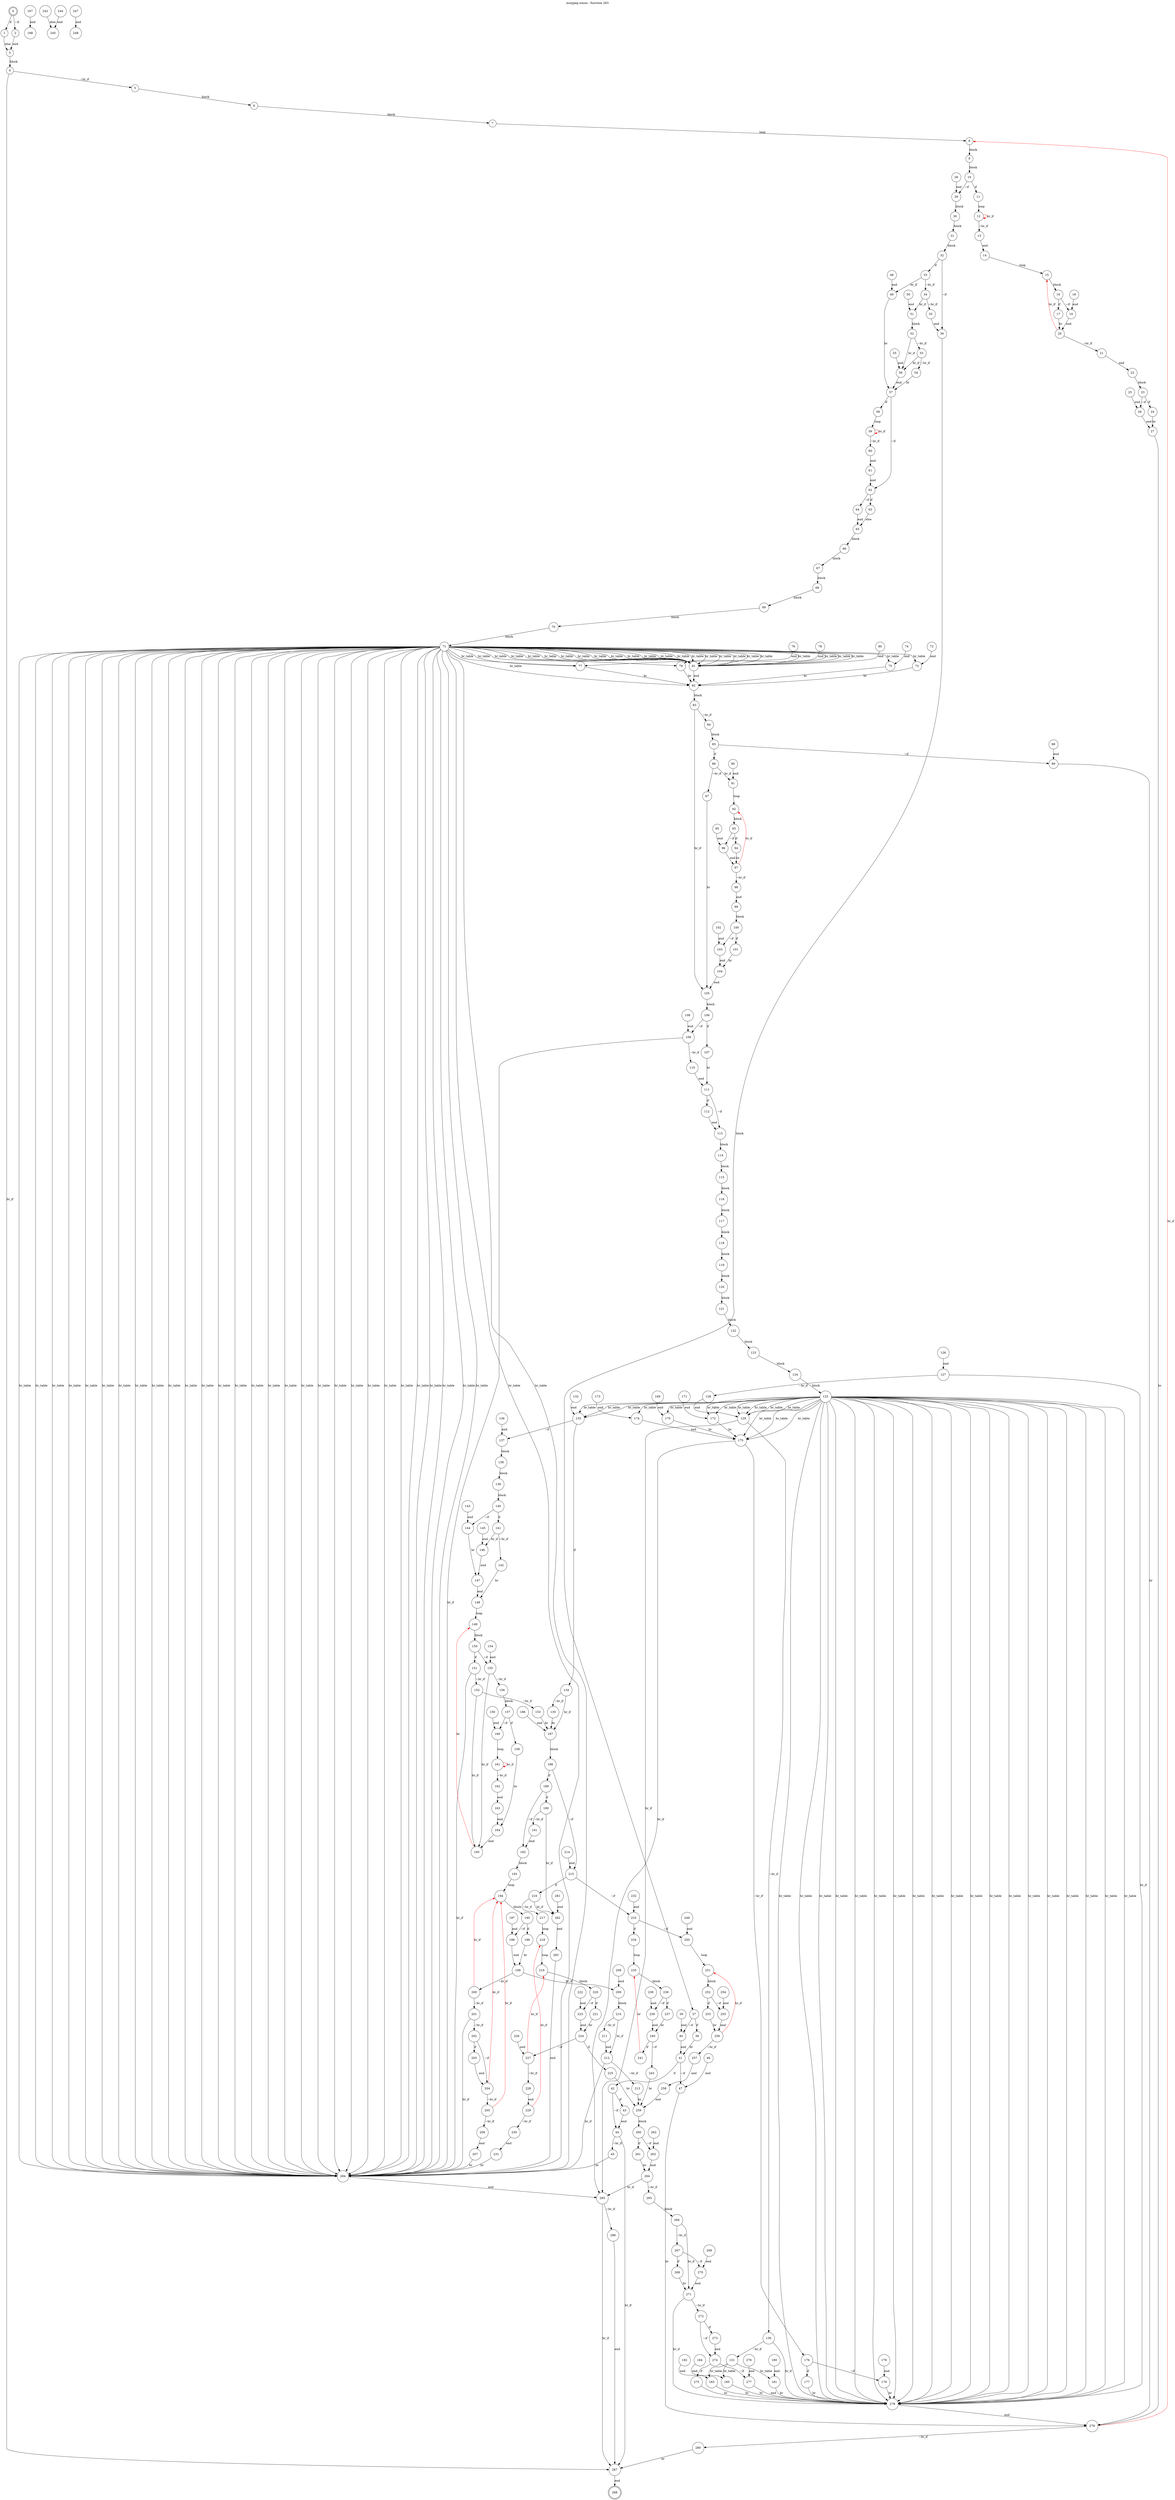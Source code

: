 digraph finite_state_machine {
    label = "mozjpeg.wasm - function 263"
    labelloc =  t
    labelfontsize = 16
    labelfontcolor = black
    labelfontname = "Helvetica"
    node [shape = doublecircle]; 0 288;
    node [shape = circle];
    0 -> 1[label = "if"];
    0 -> 2[label = "~if"];
    1 -> 3[label = "else"];
    2 -> 3[label = "end"];
    3 -> 4[label = "block"];
    4 -> 5[label = "~br_if"];
    4 -> 287[label = "br_if"];
    5 -> 6[label = "block"];
    6 -> 7[label = "block"];
    7 -> 8[label = "loop"];
    8 -> 9[label = "block"];
    9 -> 10[label = "block"];
    10 -> 11[label = "if"];
    10 -> 29[label = "~if"];
    11 -> 12[label = "loop"];
    12 -> 13[label = "~br_if"];
    12 -> 12[color="red" label = "br_if"];
    13 -> 14[label = "end"];
    14 -> 15[label = "loop"];
    15 -> 16[label = "block"];
    16 -> 17[label = "if"];
    16 -> 19[label = "~if"];
    17 -> 20[label = "br"];
    18 -> 19[label = "end"];
    19 -> 20[label = "end"];
    20 -> 21[label = "~br_if"];
    20 -> 15[color="red" label = "br_if"];
    21 -> 22[label = "end"];
    22 -> 23[label = "block"];
    23 -> 24[label = "if"];
    23 -> 26[label = "~if"];
    24 -> 27[label = "br"];
    25 -> 26[label = "end"];
    26 -> 27[label = "end"];
    27 -> 279[label = "br"];
    28 -> 29[label = "end"];
    29 -> 30[label = "block"];
    30 -> 31[label = "block"];
    31 -> 32[label = "block"];
    32 -> 33[label = "if"];
    32 -> 36[label = "~if"];
    33 -> 34[label = "~br_if"];
    33 -> 49[label = "br_if"];
    34 -> 35[label = "~br_if"];
    34 -> 51[label = "br_if"];
    35 -> 36[label = "end"];
    36 -> 37[label = "block"];
    37 -> 38[label = "if"];
    37 -> 40[label = "~if"];
    38 -> 41[label = "br"];
    39 -> 40[label = "end"];
    40 -> 41[label = "end"];
    41 -> 42[label = "if"];
    41 -> 47[label = "~if"];
    42 -> 43[label = "if"];
    42 -> 44[label = "~if"];
    43 -> 44[label = "end"];
    44 -> 45[label = "~br_if"];
    44 -> 287[label = "br_if"];
    45 -> 284[label = "br"];
    46 -> 47[label = "end"];
    47 -> 279[label = "br"];
    48 -> 49[label = "end"];
    49 -> 57[label = "br"];
    50 -> 51[label = "end"];
    51 -> 52[label = "block"];
    52 -> 53[label = "~br_if"];
    52 -> 56[label = "br_if"];
    53 -> 54[label = "~br_if"];
    53 -> 56[label = "br_if"];
    54 -> 57[label = "br"];
    55 -> 56[label = "end"];
    56 -> 57[label = "end"];
    57 -> 58[label = "if"];
    57 -> 62[label = "~if"];
    58 -> 59[label = "loop"];
    59 -> 60[label = "~br_if"];
    59 -> 59[color="red" label = "br_if"];
    60 -> 61[label = "end"];
    61 -> 62[label = "end"];
    62 -> 63[label = "if"];
    62 -> 64[label = "~if"];
    63 -> 65[label = "else"];
    64 -> 65[label = "end"];
    65 -> 66[label = "block"];
    66 -> 67[label = "block"];
    67 -> 68[label = "block"];
    68 -> 69[label = "block"];
    69 -> 70[label = "block"];
    70 -> 71[label = "block"];
    71 -> 77[label = "br_table"];
    71 -> 284[label = "br_table"];
    71 -> 81[label = "br_table"];
    71 -> 284[label = "br_table"];
    71 -> 284[label = "br_table"];
    71 -> 81[label = "br_table"];
    71 -> 77[label = "br_table"];
    71 -> 81[label = "br_table"];
    71 -> 284[label = "br_table"];
    71 -> 284[label = "br_table"];
    71 -> 81[label = "br_table"];
    71 -> 81[label = "br_table"];
    71 -> 81[label = "br_table"];
    71 -> 284[label = "br_table"];
    71 -> 75[label = "br_table"];
    71 -> 284[label = "br_table"];
    71 -> 82[label = "br_table"];
    71 -> 81[label = "br_table"];
    71 -> 73[label = "br_table"];
    71 -> 81[label = "br_table"];
    71 -> 81[label = "br_table"];
    71 -> 81[label = "br_table"];
    71 -> 81[label = "br_table"];
    71 -> 81[label = "br_table"];
    71 -> 284[label = "br_table"];
    71 -> 81[label = "br_table"];
    71 -> 284[label = "br_table"];
    71 -> 284[label = "br_table"];
    71 -> 284[label = "br_table"];
    71 -> 284[label = "br_table"];
    71 -> 284[label = "br_table"];
    71 -> 81[label = "br_table"];
    71 -> 284[label = "br_table"];
    71 -> 284[label = "br_table"];
    71 -> 81[label = "br_table"];
    71 -> 284[label = "br_table"];
    71 -> 284[label = "br_table"];
    71 -> 284[label = "br_table"];
    71 -> 284[label = "br_table"];
    71 -> 81[label = "br_table"];
    71 -> 284[label = "br_table"];
    71 -> 284[label = "br_table"];
    71 -> 284[label = "br_table"];
    71 -> 284[label = "br_table"];
    71 -> 284[label = "br_table"];
    71 -> 284[label = "br_table"];
    71 -> 79[label = "br_table"];
    71 -> 284[label = "br_table"];
    71 -> 284[label = "br_table"];
    71 -> 284[label = "br_table"];
    71 -> 284[label = "br_table"];
    71 -> 81[label = "br_table"];
    71 -> 81[label = "br_table"];
    71 -> 81[label = "br_table"];
    71 -> 284[label = "br_table"];
    71 -> 81[label = "br_table"];
    71 -> 284[label = "br_table"];
    71 -> 81[label = "br_table"];
    72 -> 73[label = "end"];
    73 -> 82[label = "br"];
    74 -> 75[label = "end"];
    75 -> 82[label = "br"];
    76 -> 77[label = "end"];
    77 -> 82[label = "br"];
    78 -> 79[label = "end"];
    79 -> 82[label = "br"];
    80 -> 81[label = "end"];
    81 -> 82[label = "end"];
    82 -> 83[label = "block"];
    83 -> 84[label = "~br_if"];
    83 -> 105[label = "br_if"];
    84 -> 85[label = "block"];
    85 -> 86[label = "if"];
    85 -> 89[label = "~if"];
    86 -> 87[label = "~br_if"];
    86 -> 91[label = "br_if"];
    87 -> 105[label = "br"];
    88 -> 89[label = "end"];
    89 -> 279[label = "br"];
    90 -> 91[label = "end"];
    91 -> 92[label = "loop"];
    92 -> 93[label = "block"];
    93 -> 94[label = "if"];
    93 -> 96[label = "~if"];
    94 -> 97[label = "br"];
    95 -> 96[label = "end"];
    96 -> 97[label = "end"];
    97 -> 98[label = "~br_if"];
    97 -> 92[color="red" label = "br_if"];
    98 -> 99[label = "end"];
    99 -> 100[label = "block"];
    100 -> 101[label = "if"];
    100 -> 103[label = "~if"];
    101 -> 104[label = "br"];
    102 -> 103[label = "end"];
    103 -> 104[label = "end"];
    104 -> 105[label = "end"];
    105 -> 106[label = "block"];
    106 -> 107[label = "if"];
    106 -> 109[label = "~if"];
    107 -> 111[label = "br"];
    108 -> 109[label = "end"];
    109 -> 110[label = "~br_if"];
    109 -> 284[label = "br_if"];
    110 -> 111[label = "end"];
    111 -> 112[label = "if"];
    111 -> 113[label = "~if"];
    112 -> 113[label = "end"];
    113 -> 114[label = "block"];
    114 -> 115[label = "block"];
    115 -> 116[label = "block"];
    116 -> 117[label = "block"];
    117 -> 118[label = "block"];
    118 -> 119[label = "block"];
    119 -> 120[label = "block"];
    120 -> 121[label = "block"];
    121 -> 122[label = "block"];
    122 -> 123[label = "block"];
    123 -> 124[label = "block"];
    124 -> 125[label = "block"];
    125 -> 175[label = "br_table"];
    125 -> 278[label = "br_table"];
    125 -> 278[label = "br_table"];
    125 -> 172[label = "br_table"];
    125 -> 278[label = "br_table"];
    125 -> 133[label = "br_table"];
    125 -> 278[label = "br_table"];
    125 -> 278[label = "br_table"];
    125 -> 175[label = "br_table"];
    125 -> 170[label = "br_table"];
    125 -> 278[label = "br_table"];
    125 -> 278[label = "br_table"];
    125 -> 278[label = "br_table"];
    125 -> 278[label = "br_table"];
    125 -> 278[label = "br_table"];
    125 -> 174[label = "br_table"];
    125 -> 278[label = "br_table"];
    125 -> 129[label = "br_table"];
    125 -> 129[label = "br_table"];
    125 -> 129[label = "br_table"];
    125 -> 172[label = "br_table"];
    125 -> 133[label = "br_table"];
    125 -> 278[label = "br_table"];
    125 -> 129[label = "br_table"];
    125 -> 278[label = "br_table"];
    125 -> 278[label = "br_table"];
    125 -> 278[label = "br_table"];
    125 -> 278[label = "br_table"];
    125 -> 278[label = "br_table"];
    125 -> 133[label = "br_table"];
    125 -> 278[label = "br_table"];
    125 -> 278[label = "br_table"];
    125 -> 175[label = "br_table"];
    126 -> 127[label = "end"];
    127 -> 128[label = "~br_if"];
    127 -> 278[label = "br_if"];
    128 -> 129[label = "end"];
    129 -> 130[label = "~br_if"];
    129 -> 285[label = "br_if"];
    130 -> 131[label = "~br_if"];
    130 -> 278[label = "br_if"];
    131 -> 185[label = "br_table"];
    131 -> 183[label = "br_table"];
    131 -> 181[label = "br_table"];
    132 -> 133[label = "end"];
    133 -> 134[label = "if"];
    133 -> 137[label = "~if"];
    134 -> 135[label = "~br_if"];
    134 -> 187[label = "br_if"];
    135 -> 187[label = "br"];
    136 -> 137[label = "end"];
    137 -> 138[label = "block"];
    138 -> 139[label = "block"];
    139 -> 140[label = "block"];
    140 -> 141[label = "if"];
    140 -> 144[label = "~if"];
    141 -> 142[label = "~br_if"];
    141 -> 146[label = "br_if"];
    142 -> 148[label = "br"];
    143 -> 144[label = "end"];
    144 -> 147[label = "br"];
    145 -> 146[label = "end"];
    146 -> 147[label = "end"];
    147 -> 148[label = "end"];
    148 -> 149[label = "loop"];
    149 -> 150[label = "block"];
    150 -> 151[label = "if"];
    150 -> 155[label = "~if"];
    151 -> 152[label = "~br_if"];
    151 -> 284[label = "br_if"];
    152 -> 153[label = "~br_if"];
    152 -> 165[label = "br_if"];
    153 -> 187[label = "br"];
    154 -> 155[label = "end"];
    155 -> 156[label = "~br_if"];
    155 -> 165[label = "br_if"];
    156 -> 157[label = "block"];
    157 -> 158[label = "if"];
    157 -> 160[label = "~if"];
    158 -> 164[label = "br"];
    159 -> 160[label = "end"];
    160 -> 161[label = "loop"];
    161 -> 162[label = "~br_if"];
    161 -> 161[color="red" label = "br_if"];
    162 -> 163[label = "end"];
    163 -> 164[label = "end"];
    164 -> 165[label = "end"];
    165 -> 149[color="red" label = "br"];
    167 -> 168[label = "end"];
    169 -> 170[label = "end"];
    170 -> 175[label = "br"];
    171 -> 172[label = "end"];
    172 -> 175[label = "br"];
    173 -> 174[label = "end"];
    174 -> 175[label = "end"];
    175 -> 176[label = "~br_if"];
    175 -> 285[label = "br_if"];
    176 -> 177[label = "if"];
    176 -> 179[label = "~if"];
    177 -> 278[label = "br"];
    178 -> 179[label = "end"];
    179 -> 278[label = "br"];
    180 -> 181[label = "end"];
    181 -> 278[label = "br"];
    182 -> 183[label = "end"];
    183 -> 278[label = "br"];
    184 -> 185[label = "end"];
    185 -> 278[label = "br"];
    186 -> 187[label = "end"];
    187 -> 188[label = "block"];
    188 -> 189[label = "if"];
    188 -> 215[label = "~if"];
    189 -> 190[label = "if"];
    189 -> 192[label = "~if"];
    190 -> 191[label = "~br_if"];
    190 -> 282[label = "br_if"];
    191 -> 192[label = "end"];
    192 -> 193[label = "block"];
    193 -> 194[label = "loop"];
    194 -> 195[label = "block"];
    195 -> 196[label = "if"];
    195 -> 198[label = "~if"];
    196 -> 199[label = "br"];
    197 -> 198[label = "end"];
    198 -> 199[label = "end"];
    199 -> 200[label = "~br_if"];
    199 -> 209[label = "br_if"];
    200 -> 201[label = "~br_if"];
    200 -> 194[color="red" label = "br_if"];
    201 -> 202[label = "~br_if"];
    201 -> 284[label = "br_if"];
    202 -> 203[label = "if"];
    202 -> 204[label = "~if"];
    203 -> 204[label = "end"];
    204 -> 205[label = "~br_if"];
    204 -> 194[color="red" label = "br_if"];
    205 -> 206[label = "~br_if"];
    205 -> 194[color="red" label = "br_if"];
    206 -> 207[label = "end"];
    207 -> 284[label = "br"];
    208 -> 209[label = "end"];
    209 -> 210[label = "block"];
    210 -> 211[label = "~br_if"];
    210 -> 212[label = "br_if"];
    211 -> 212[label = "end"];
    212 -> 213[label = "~br_if"];
    212 -> 284[label = "br_if"];
    213 -> 259[label = "br"];
    214 -> 215[label = "end"];
    215 -> 216[label = "if"];
    215 -> 233[label = "~if"];
    216 -> 217[label = "~br_if"];
    216 -> 282[label = "br_if"];
    217 -> 218[label = "loop"];
    218 -> 219[label = "loop"];
    219 -> 220[label = "block"];
    220 -> 221[label = "if"];
    220 -> 223[label = "~if"];
    221 -> 224[label = "br"];
    222 -> 223[label = "end"];
    223 -> 224[label = "end"];
    224 -> 225[label = "if"];
    224 -> 227[label = "~if"];
    225 -> 259[label = "br"];
    226 -> 227[label = "end"];
    227 -> 228[label = "~br_if"];
    227 -> 219[color="red" label = "br_if"];
    228 -> 229[label = "end"];
    229 -> 230[label = "~br_if"];
    229 -> 218[color="red" label = "br_if"];
    230 -> 231[label = "end"];
    231 -> 284[label = "br"];
    232 -> 233[label = "end"];
    233 -> 234[label = "if"];
    233 -> 250[label = "~if"];
    234 -> 235[label = "loop"];
    235 -> 236[label = "block"];
    236 -> 237[label = "if"];
    236 -> 239[label = "~if"];
    237 -> 240[label = "br"];
    238 -> 239[label = "end"];
    239 -> 240[label = "end"];
    240 -> 241[label = "if"];
    240 -> 243[label = "~if"];
    241 -> 235[color="red" label = "br"];
    242 -> 245[label = "else"];
    243 -> 259[label = "br"];
    244 -> 245[label = "end"];
    247 -> 248[label = "end"];
    249 -> 250[label = "end"];
    250 -> 251[label = "loop"];
    251 -> 252[label = "block"];
    252 -> 253[label = "if"];
    252 -> 255[label = "~if"];
    253 -> 256[label = "br"];
    254 -> 255[label = "end"];
    255 -> 256[label = "end"];
    256 -> 257[label = "~br_if"];
    256 -> 251[color="red" label = "br_if"];
    257 -> 258[label = "end"];
    258 -> 259[label = "end"];
    259 -> 260[label = "block"];
    260 -> 261[label = "if"];
    260 -> 263[label = "~if"];
    261 -> 264[label = "br"];
    262 -> 263[label = "end"];
    263 -> 264[label = "end"];
    264 -> 265[label = "~br_if"];
    264 -> 285[label = "br_if"];
    265 -> 266[label = "block"];
    266 -> 267[label = "~br_if"];
    266 -> 271[label = "br_if"];
    267 -> 268[label = "if"];
    267 -> 270[label = "~if"];
    268 -> 271[label = "br"];
    269 -> 270[label = "end"];
    270 -> 271[label = "end"];
    271 -> 272[label = "~br_if"];
    271 -> 278[label = "br_if"];
    272 -> 273[label = "if"];
    272 -> 274[label = "~if"];
    273 -> 274[label = "end"];
    274 -> 275[label = "if"];
    274 -> 277[label = "~if"];
    275 -> 278[label = "br"];
    276 -> 277[label = "end"];
    277 -> 278[label = "end"];
    278 -> 279[label = "end"];
    279 -> 280[label = "~br_if"];
    279 -> 8[color="red" label = "br_if"];
    280 -> 287[label = "br"];
    281 -> 282[label = "end"];
    282 -> 283[label = "end"];
    283 -> 284[label = "end"];
    284 -> 285[label = "end"];
    285 -> 286[label = "~br_if"];
    285 -> 287[label = "br_if"];
    286 -> 287[label = "end"];
    287 -> 288[label = "end"];
}
